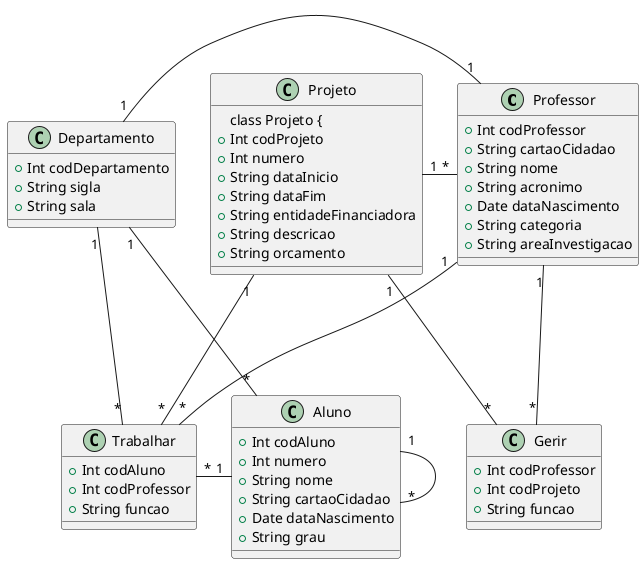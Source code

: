 @startuml
'Reavaliar o modelo do exercício 2
class Professor {
    + Int codProfessor
    + String cartaoCidadao
    + String nome
    + String acronimo
    + Date dataNascimento
    + String categoria
    + String areaInvestigacao
}
class Projeto {
class Projeto {
    + Int codProjeto
    + Int numero
    + String dataInicio
    + String dataFim
    + String entidadeFinanciadora
    + String descricao
    + String orcamento
}
class Aluno {
    + Int codAluno
    + Int numero
    + String nome
    + String cartaoCidadao
    + Date dataNascimento
    + String grau
}
class Departamento{
    + Int codDepartamento
    + String sigla
    + String sala
}

class Gerir {
    + Int codProfessor
    + Int codProjeto
    + String funcao
}
class Trabalhar{
    + Int codAluno
    + Int codProfessor
    + String funcao
}


Projeto "1" ---right "*" Professor
Projeto "1" --- "*" Gerir
Professor "1" --- "*" Gerir
Projeto "1" --- "*" Trabalhar
Professor "1" --- "*" Trabalhar
Aluno "1" ---left "*" Trabalhar
Departamento "1"  ---right "1" Professor
Aluno "*" ---left "1" Departamento
Departamento "1" --- "*" Trabalhar
Aluno "1" --- "*" Aluno


@enduml